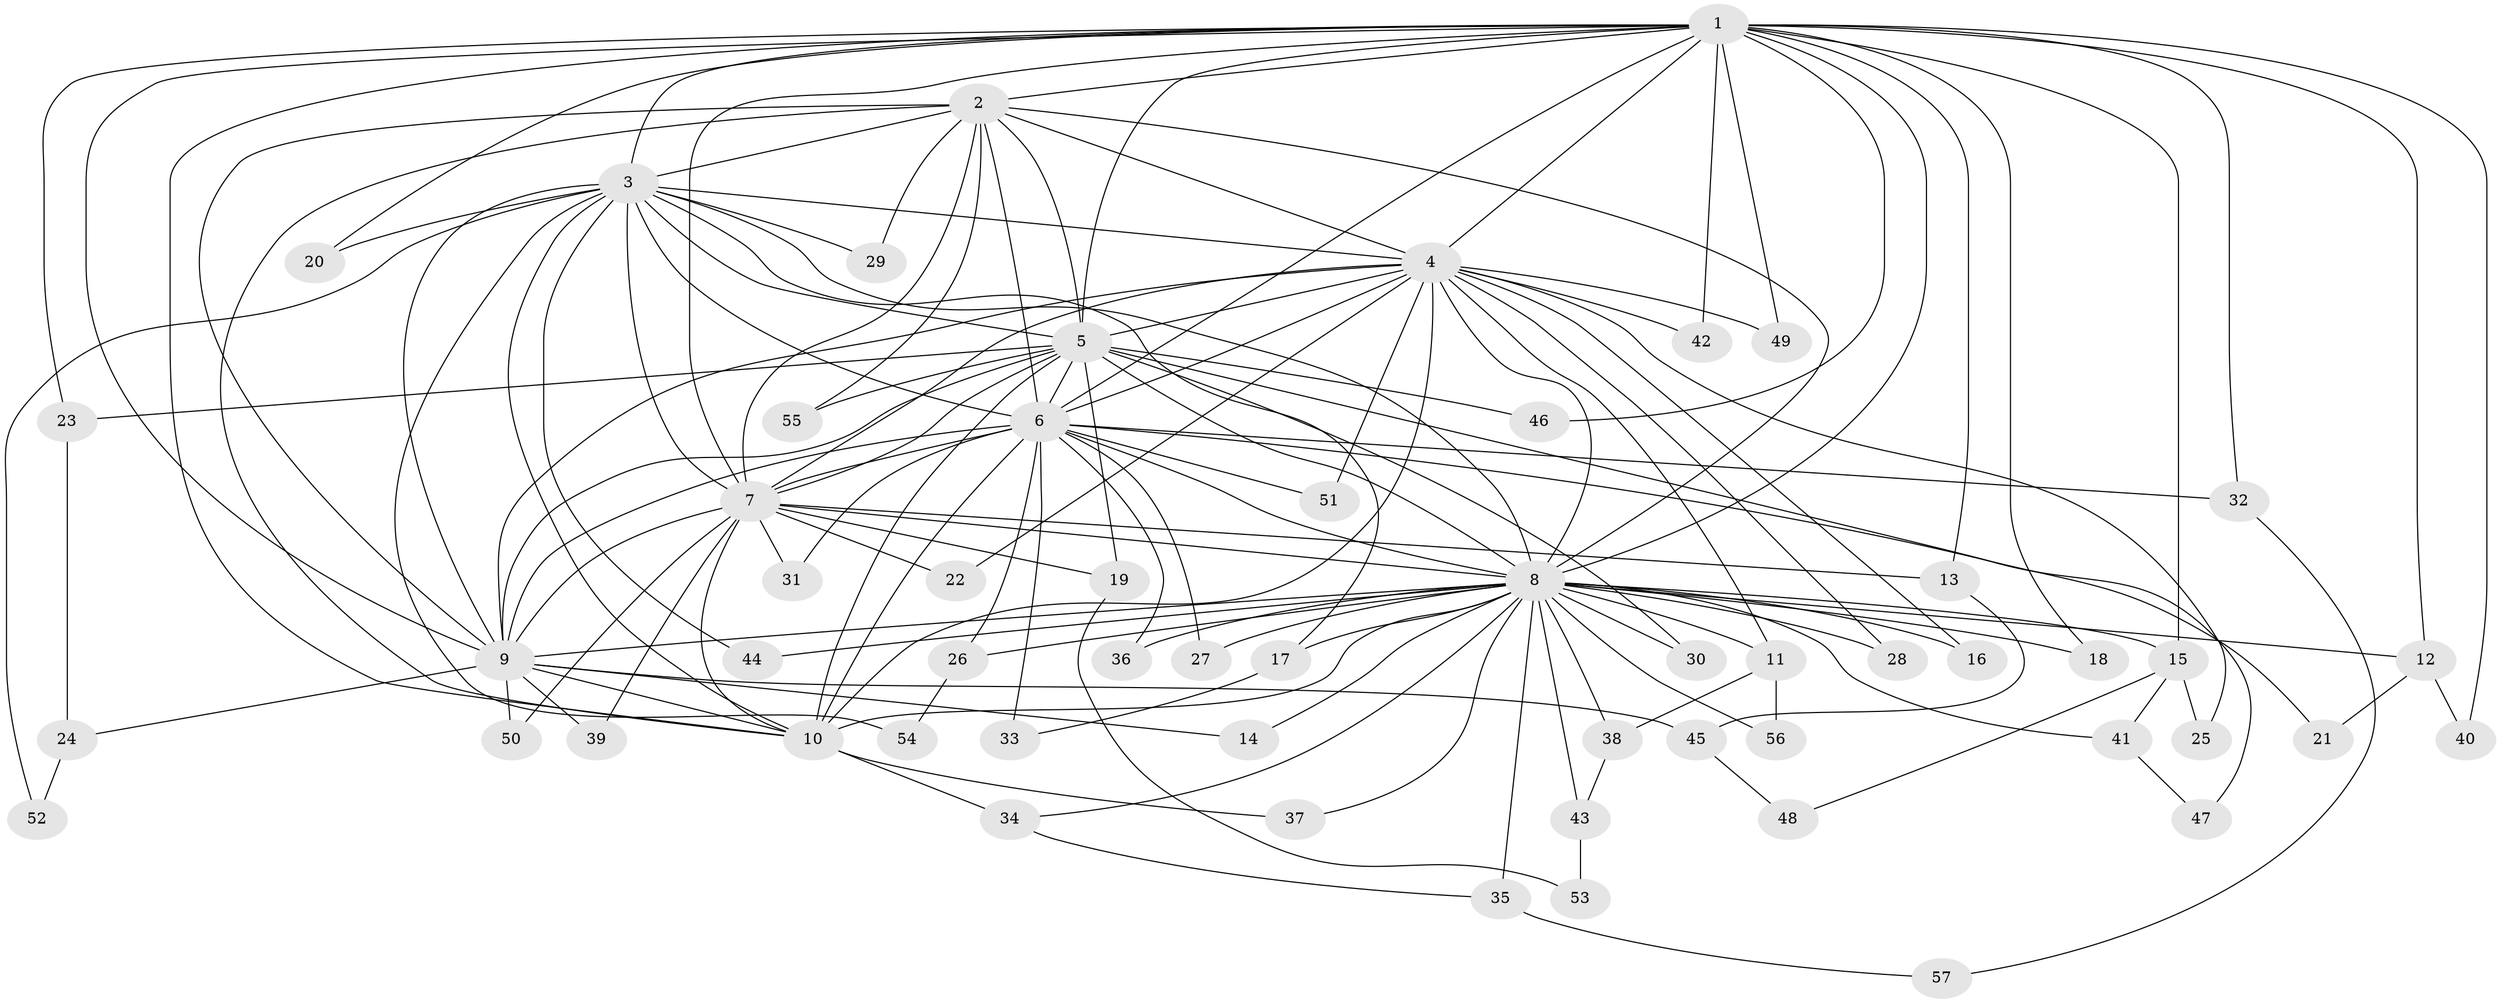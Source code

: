 // Generated by graph-tools (version 1.1) at 2025/34/03/09/25 02:34:56]
// undirected, 57 vertices, 139 edges
graph export_dot {
graph [start="1"]
  node [color=gray90,style=filled];
  1;
  2;
  3;
  4;
  5;
  6;
  7;
  8;
  9;
  10;
  11;
  12;
  13;
  14;
  15;
  16;
  17;
  18;
  19;
  20;
  21;
  22;
  23;
  24;
  25;
  26;
  27;
  28;
  29;
  30;
  31;
  32;
  33;
  34;
  35;
  36;
  37;
  38;
  39;
  40;
  41;
  42;
  43;
  44;
  45;
  46;
  47;
  48;
  49;
  50;
  51;
  52;
  53;
  54;
  55;
  56;
  57;
  1 -- 2;
  1 -- 3;
  1 -- 4;
  1 -- 5;
  1 -- 6;
  1 -- 7;
  1 -- 8;
  1 -- 9;
  1 -- 10;
  1 -- 12;
  1 -- 13;
  1 -- 15;
  1 -- 18;
  1 -- 20;
  1 -- 23;
  1 -- 32;
  1 -- 40;
  1 -- 42;
  1 -- 46;
  1 -- 49;
  2 -- 3;
  2 -- 4;
  2 -- 5;
  2 -- 6;
  2 -- 7;
  2 -- 8;
  2 -- 9;
  2 -- 10;
  2 -- 29;
  2 -- 55;
  3 -- 4;
  3 -- 5;
  3 -- 6;
  3 -- 7;
  3 -- 8;
  3 -- 9;
  3 -- 10;
  3 -- 17;
  3 -- 20;
  3 -- 29;
  3 -- 44;
  3 -- 52;
  3 -- 54;
  4 -- 5;
  4 -- 6;
  4 -- 7;
  4 -- 8;
  4 -- 9;
  4 -- 10;
  4 -- 11;
  4 -- 16;
  4 -- 22;
  4 -- 25;
  4 -- 28;
  4 -- 42;
  4 -- 49;
  4 -- 51;
  5 -- 6;
  5 -- 7;
  5 -- 8;
  5 -- 9;
  5 -- 10;
  5 -- 19;
  5 -- 23;
  5 -- 30;
  5 -- 46;
  5 -- 47;
  5 -- 55;
  6 -- 7;
  6 -- 8;
  6 -- 9;
  6 -- 10;
  6 -- 21;
  6 -- 26;
  6 -- 27;
  6 -- 31;
  6 -- 32;
  6 -- 33;
  6 -- 36;
  6 -- 51;
  7 -- 8;
  7 -- 9;
  7 -- 10;
  7 -- 13;
  7 -- 19;
  7 -- 22;
  7 -- 31;
  7 -- 39;
  7 -- 50;
  8 -- 9;
  8 -- 10;
  8 -- 11;
  8 -- 12;
  8 -- 14;
  8 -- 15;
  8 -- 16;
  8 -- 17;
  8 -- 18;
  8 -- 26;
  8 -- 27;
  8 -- 28;
  8 -- 30;
  8 -- 34;
  8 -- 35;
  8 -- 36;
  8 -- 37;
  8 -- 38;
  8 -- 41;
  8 -- 43;
  8 -- 44;
  8 -- 56;
  9 -- 10;
  9 -- 14;
  9 -- 24;
  9 -- 39;
  9 -- 45;
  9 -- 50;
  10 -- 34;
  10 -- 37;
  11 -- 38;
  11 -- 56;
  12 -- 21;
  12 -- 40;
  13 -- 45;
  15 -- 25;
  15 -- 41;
  15 -- 48;
  17 -- 33;
  19 -- 53;
  23 -- 24;
  24 -- 52;
  26 -- 54;
  32 -- 57;
  34 -- 35;
  35 -- 57;
  38 -- 43;
  41 -- 47;
  43 -- 53;
  45 -- 48;
}

